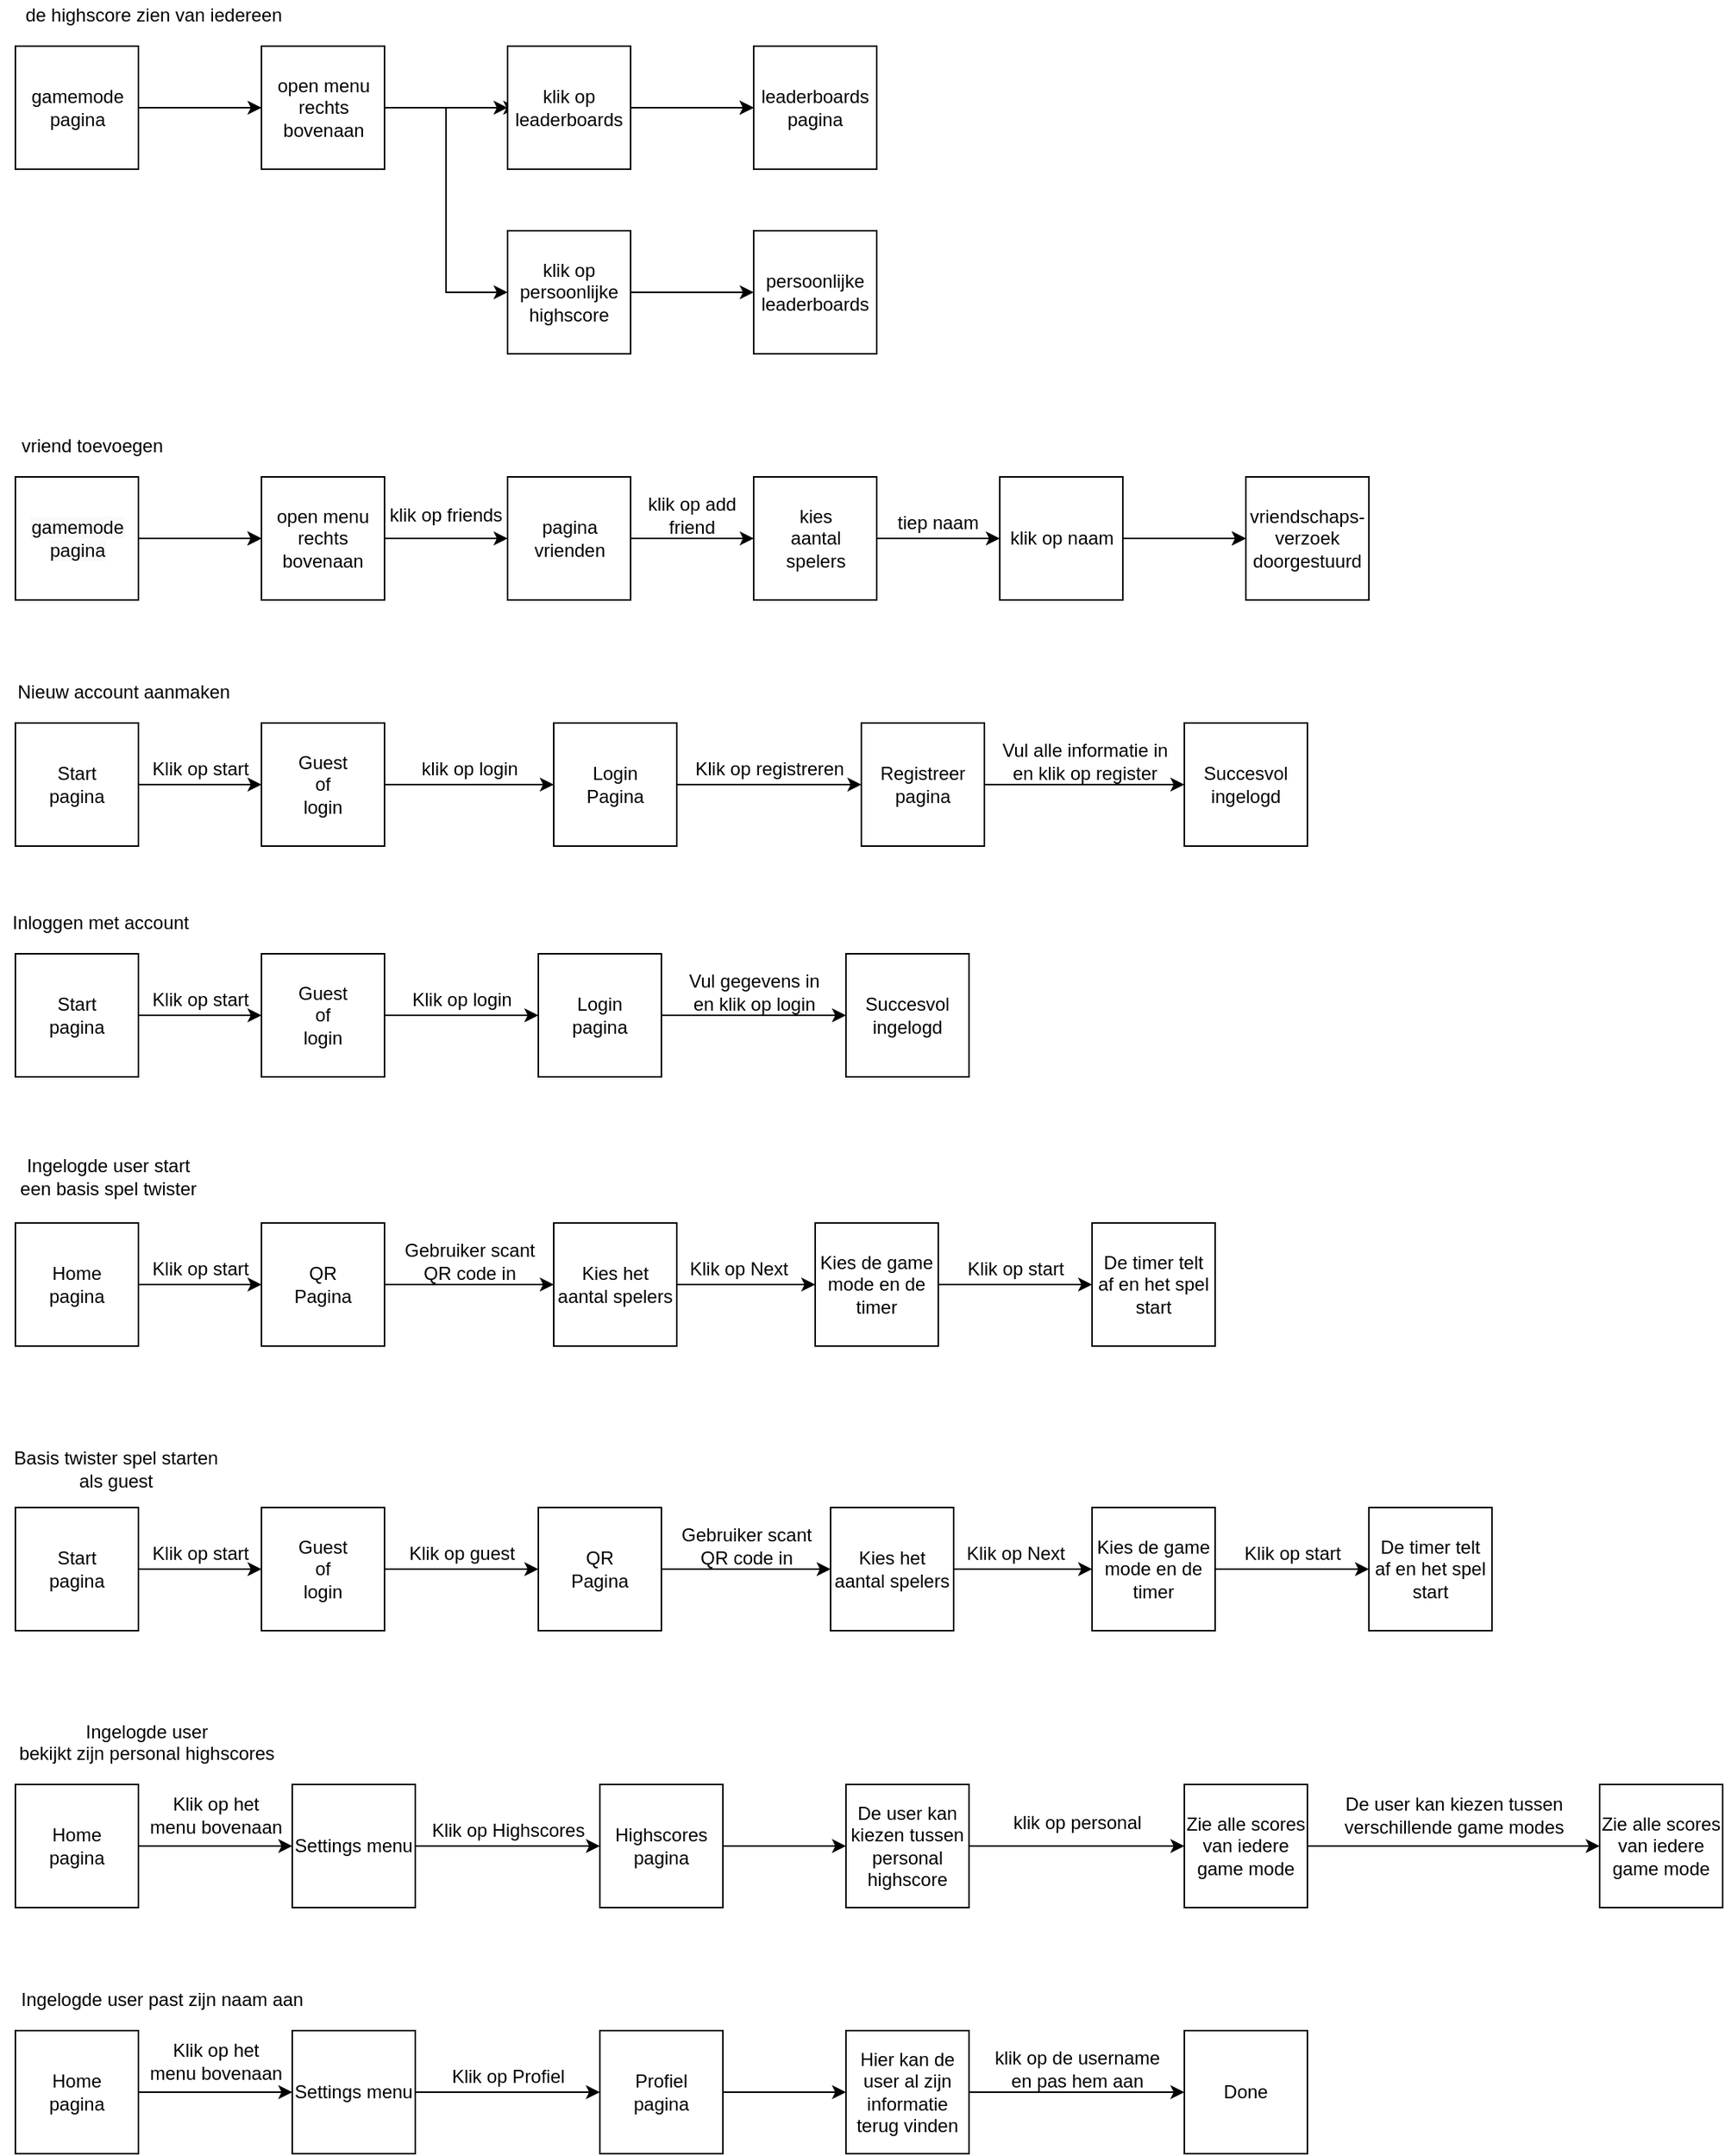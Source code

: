 <mxfile version="14.1.8" type="device"><diagram id="C5RBs43oDa-KdzZeNtuy" name="Page-1"><mxGraphModel dx="3793" dy="1494" grid="1" gridSize="10" guides="1" tooltips="1" connect="1" arrows="1" fold="1" page="1" pageScale="1" pageWidth="827" pageHeight="1169" math="0" shadow="0"><root><mxCell id="WIyWlLk6GJQsqaUBKTNV-0"/><mxCell id="WIyWlLk6GJQsqaUBKTNV-1" parent="WIyWlLk6GJQsqaUBKTNV-0"/><mxCell id="9RZFyu1y5ARqaHqwjsEK-74" value="de highscore zien van iedereen" style="text;html=1;strokeColor=none;fillColor=none;align=center;verticalAlign=middle;whiteSpace=wrap;rounded=0;" vertex="1" parent="WIyWlLk6GJQsqaUBKTNV-1"><mxGeometry x="-760" y="610" width="180" height="20" as="geometry"/></mxCell><mxCell id="9RZFyu1y5ARqaHqwjsEK-75" value="" style="edgeStyle=orthogonalEdgeStyle;rounded=0;orthogonalLoop=1;jettySize=auto;html=1;" edge="1" parent="WIyWlLk6GJQsqaUBKTNV-1" source="9RZFyu1y5ARqaHqwjsEK-76" target="9RZFyu1y5ARqaHqwjsEK-80"><mxGeometry relative="1" as="geometry"/></mxCell><mxCell id="9RZFyu1y5ARqaHqwjsEK-76" value="" style="whiteSpace=wrap;html=1;aspect=fixed;" vertex="1" parent="WIyWlLk6GJQsqaUBKTNV-1"><mxGeometry x="-760" y="640" width="80" height="80" as="geometry"/></mxCell><mxCell id="9RZFyu1y5ARqaHqwjsEK-77" value="&lt;font style=&quot;font-size: 12px&quot;&gt;gamemode&lt;br&gt;pagina&lt;br&gt;&lt;/font&gt;" style="text;html=1;strokeColor=none;fillColor=none;align=center;verticalAlign=middle;whiteSpace=wrap;rounded=0;" vertex="1" parent="WIyWlLk6GJQsqaUBKTNV-1"><mxGeometry x="-757.5" y="660" width="75" height="40" as="geometry"/></mxCell><mxCell id="9RZFyu1y5ARqaHqwjsEK-78" style="edgeStyle=orthogonalEdgeStyle;rounded=0;orthogonalLoop=1;jettySize=auto;html=1;entryX=0;entryY=0.5;entryDx=0;entryDy=0;" edge="1" parent="WIyWlLk6GJQsqaUBKTNV-1" source="9RZFyu1y5ARqaHqwjsEK-79" target="9RZFyu1y5ARqaHqwjsEK-113"><mxGeometry relative="1" as="geometry"/></mxCell><mxCell id="9RZFyu1y5ARqaHqwjsEK-79" value="" style="whiteSpace=wrap;html=1;aspect=fixed;" vertex="1" parent="WIyWlLk6GJQsqaUBKTNV-1"><mxGeometry x="-600" y="640" width="80" height="80" as="geometry"/></mxCell><mxCell id="9RZFyu1y5ARqaHqwjsEK-80" value="&lt;font style=&quot;font-size: 12px&quot;&gt;klik op leaderboards&lt;br&gt;&lt;/font&gt;" style="text;html=1;strokeColor=none;fillColor=none;align=center;verticalAlign=middle;whiteSpace=wrap;rounded=0;" vertex="1" parent="WIyWlLk6GJQsqaUBKTNV-1"><mxGeometry x="-433.75" y="650" width="67.5" height="60" as="geometry"/></mxCell><mxCell id="9RZFyu1y5ARqaHqwjsEK-81" value="" style="endArrow=classic;html=1;" edge="1" parent="WIyWlLk6GJQsqaUBKTNV-1"><mxGeometry width="50" height="50" relative="1" as="geometry"><mxPoint x="-670" y="680" as="sourcePoint"/><mxPoint x="-600" y="680" as="targetPoint"/></mxGeometry></mxCell><mxCell id="9RZFyu1y5ARqaHqwjsEK-82" value="" style="endArrow=classic;html=1;entryX=0;entryY=0.5;entryDx=0;entryDy=0;" edge="1" parent="WIyWlLk6GJQsqaUBKTNV-1" target="9RZFyu1y5ARqaHqwjsEK-84"><mxGeometry width="50" height="50" relative="1" as="geometry"><mxPoint x="-520" y="680" as="sourcePoint"/><mxPoint x="-450" y="680" as="targetPoint"/></mxGeometry></mxCell><mxCell id="9RZFyu1y5ARqaHqwjsEK-83" value="" style="edgeStyle=orthogonalEdgeStyle;rounded=0;orthogonalLoop=1;jettySize=auto;html=1;" edge="1" parent="WIyWlLk6GJQsqaUBKTNV-1" source="9RZFyu1y5ARqaHqwjsEK-84" target="9RZFyu1y5ARqaHqwjsEK-86"><mxGeometry relative="1" as="geometry"/></mxCell><mxCell id="9RZFyu1y5ARqaHqwjsEK-84" value="" style="whiteSpace=wrap;html=1;aspect=fixed;" vertex="1" parent="WIyWlLk6GJQsqaUBKTNV-1"><mxGeometry x="-440" y="640" width="80" height="80" as="geometry"/></mxCell><mxCell id="9RZFyu1y5ARqaHqwjsEK-85" value="" style="whiteSpace=wrap;html=1;aspect=fixed;" vertex="1" parent="WIyWlLk6GJQsqaUBKTNV-1"><mxGeometry x="-280" y="640" width="80" height="80" as="geometry"/></mxCell><mxCell id="9RZFyu1y5ARqaHqwjsEK-86" value="&lt;font style=&quot;font-size: 12px&quot;&gt;leaderboards&lt;br&gt;pagina&lt;br&gt;&lt;/font&gt;" style="text;html=1;strokeColor=none;fillColor=none;align=center;verticalAlign=middle;whiteSpace=wrap;rounded=0;" vertex="1" parent="WIyWlLk6GJQsqaUBKTNV-1"><mxGeometry x="-280" y="650" width="80" height="60" as="geometry"/></mxCell><mxCell id="9RZFyu1y5ARqaHqwjsEK-87" value="" style="endArrow=classic;html=1;" edge="1" parent="WIyWlLk6GJQsqaUBKTNV-1"><mxGeometry width="50" height="50" relative="1" as="geometry"><mxPoint x="-350" y="680" as="sourcePoint"/><mxPoint x="-280" y="680" as="targetPoint"/></mxGeometry></mxCell><mxCell id="9RZFyu1y5ARqaHqwjsEK-88" value="&lt;font style=&quot;font-size: 12px&quot;&gt;klik op leaderboards&lt;br&gt;&lt;/font&gt;" style="text;html=1;strokeColor=none;fillColor=none;align=center;verticalAlign=middle;whiteSpace=wrap;rounded=0;" vertex="1" parent="WIyWlLk6GJQsqaUBKTNV-1"><mxGeometry x="-433.75" y="650" width="67.5" height="60" as="geometry"/></mxCell><mxCell id="9RZFyu1y5ARqaHqwjsEK-89" value="&lt;font style=&quot;font-size: 12px&quot;&gt;open menu rechts bovenaan&lt;br&gt;&lt;/font&gt;" style="text;html=1;strokeColor=none;fillColor=none;align=center;verticalAlign=middle;whiteSpace=wrap;rounded=0;" vertex="1" parent="WIyWlLk6GJQsqaUBKTNV-1"><mxGeometry x="-597.5" y="660" width="75" height="40" as="geometry"/></mxCell><mxCell id="9RZFyu1y5ARqaHqwjsEK-90" value="vriend toevoegen" style="text;html=1;strokeColor=none;fillColor=none;align=center;verticalAlign=middle;whiteSpace=wrap;rounded=0;" vertex="1" parent="WIyWlLk6GJQsqaUBKTNV-1"><mxGeometry x="-760" y="890" width="100" height="20" as="geometry"/></mxCell><mxCell id="9RZFyu1y5ARqaHqwjsEK-91" value="" style="edgeStyle=orthogonalEdgeStyle;rounded=0;orthogonalLoop=1;jettySize=auto;html=1;" edge="1" parent="WIyWlLk6GJQsqaUBKTNV-1" source="9RZFyu1y5ARqaHqwjsEK-92" target="9RZFyu1y5ARqaHqwjsEK-95"><mxGeometry relative="1" as="geometry"/></mxCell><mxCell id="9RZFyu1y5ARqaHqwjsEK-92" value="" style="whiteSpace=wrap;html=1;aspect=fixed;" vertex="1" parent="WIyWlLk6GJQsqaUBKTNV-1"><mxGeometry x="-760" y="920" width="80" height="80" as="geometry"/></mxCell><mxCell id="9RZFyu1y5ARqaHqwjsEK-93" value="&#10;&#10;&lt;span style=&quot;color: rgb(0, 0, 0); font-family: helvetica; font-size: 12px; font-style: normal; font-weight: 400; letter-spacing: normal; text-align: center; text-indent: 0px; text-transform: none; word-spacing: 0px; background-color: rgb(248, 249, 250); display: inline; float: none;&quot;&gt;gamemode&lt;/span&gt;&lt;br style=&quot;color: rgb(0, 0, 0); font-family: helvetica; font-size: 12px; font-style: normal; font-weight: 400; letter-spacing: normal; text-align: center; text-indent: 0px; text-transform: none; word-spacing: 0px; background-color: rgb(248, 249, 250);&quot;&gt;&lt;span style=&quot;color: rgb(0, 0, 0); font-family: helvetica; font-size: 12px; font-style: normal; font-weight: 400; letter-spacing: normal; text-align: center; text-indent: 0px; text-transform: none; word-spacing: 0px; background-color: rgb(248, 249, 250); display: inline; float: none;&quot;&gt;pagina&lt;/span&gt;&#10;&#10;" style="text;html=1;strokeColor=none;fillColor=none;align=center;verticalAlign=middle;whiteSpace=wrap;rounded=0;" vertex="1" parent="WIyWlLk6GJQsqaUBKTNV-1"><mxGeometry x="-757.5" y="930" width="75" height="60" as="geometry"/></mxCell><mxCell id="9RZFyu1y5ARqaHqwjsEK-94" value="" style="whiteSpace=wrap;html=1;aspect=fixed;" vertex="1" parent="WIyWlLk6GJQsqaUBKTNV-1"><mxGeometry x="-600" y="920" width="80" height="80" as="geometry"/></mxCell><mxCell id="9RZFyu1y5ARqaHqwjsEK-95" value="&lt;font style=&quot;font-size: 12px&quot;&gt;open menu&lt;br&gt;rechts&lt;br&gt;bovenaan&lt;br&gt;&lt;/font&gt;" style="text;html=1;strokeColor=none;fillColor=none;align=center;verticalAlign=middle;whiteSpace=wrap;rounded=0;" vertex="1" parent="WIyWlLk6GJQsqaUBKTNV-1"><mxGeometry x="-600" y="930" width="80" height="60" as="geometry"/></mxCell><mxCell id="9RZFyu1y5ARqaHqwjsEK-96" value="" style="endArrow=classic;html=1;" edge="1" parent="WIyWlLk6GJQsqaUBKTNV-1"><mxGeometry width="50" height="50" relative="1" as="geometry"><mxPoint x="-670.0" y="960" as="sourcePoint"/><mxPoint x="-600.0" y="960" as="targetPoint"/></mxGeometry></mxCell><mxCell id="9RZFyu1y5ARqaHqwjsEK-97" value="" style="edgeStyle=orthogonalEdgeStyle;rounded=0;orthogonalLoop=1;jettySize=auto;html=1;" edge="1" parent="WIyWlLk6GJQsqaUBKTNV-1" source="9RZFyu1y5ARqaHqwjsEK-98" target="9RZFyu1y5ARqaHqwjsEK-101"><mxGeometry relative="1" as="geometry"/></mxCell><mxCell id="9RZFyu1y5ARqaHqwjsEK-98" value="" style="whiteSpace=wrap;html=1;aspect=fixed;" vertex="1" parent="WIyWlLk6GJQsqaUBKTNV-1"><mxGeometry x="-440" y="920" width="80" height="80" as="geometry"/></mxCell><mxCell id="9RZFyu1y5ARqaHqwjsEK-99" value="pagina vrienden" style="text;html=1;strokeColor=none;fillColor=none;align=center;verticalAlign=middle;whiteSpace=wrap;rounded=0;" vertex="1" parent="WIyWlLk6GJQsqaUBKTNV-1"><mxGeometry x="-437.5" y="930" width="75" height="60" as="geometry"/></mxCell><mxCell id="9RZFyu1y5ARqaHqwjsEK-100" value="" style="whiteSpace=wrap;html=1;aspect=fixed;" vertex="1" parent="WIyWlLk6GJQsqaUBKTNV-1"><mxGeometry x="-280" y="920" width="80" height="80" as="geometry"/></mxCell><mxCell id="9RZFyu1y5ARqaHqwjsEK-101" value="&lt;font style=&quot;font-size: 12px&quot;&gt;kies aantal spelers&lt;br&gt;&lt;/font&gt;" style="text;html=1;strokeColor=none;fillColor=none;align=center;verticalAlign=middle;whiteSpace=wrap;rounded=0;" vertex="1" parent="WIyWlLk6GJQsqaUBKTNV-1"><mxGeometry x="-267.5" y="930" width="55" height="60" as="geometry"/></mxCell><mxCell id="9RZFyu1y5ARqaHqwjsEK-102" value="" style="endArrow=classic;html=1;" edge="1" parent="WIyWlLk6GJQsqaUBKTNV-1"><mxGeometry width="50" height="50" relative="1" as="geometry"><mxPoint x="-350" y="960" as="sourcePoint"/><mxPoint x="-280" y="960" as="targetPoint"/></mxGeometry></mxCell><mxCell id="9RZFyu1y5ARqaHqwjsEK-103" value="klik op add friend" style="text;html=1;strokeColor=none;fillColor=none;align=center;verticalAlign=middle;whiteSpace=wrap;rounded=0;" vertex="1" parent="WIyWlLk6GJQsqaUBKTNV-1"><mxGeometry x="-360" y="925" width="80" height="40" as="geometry"/></mxCell><mxCell id="9RZFyu1y5ARqaHqwjsEK-104" value="" style="endArrow=classic;html=1;" edge="1" parent="WIyWlLk6GJQsqaUBKTNV-1"><mxGeometry width="50" height="50" relative="1" as="geometry"><mxPoint x="-200" y="960" as="sourcePoint"/><mxPoint x="-120" y="960" as="targetPoint"/></mxGeometry></mxCell><mxCell id="9RZFyu1y5ARqaHqwjsEK-105" value="tiep naam" style="text;html=1;strokeColor=none;fillColor=none;align=center;verticalAlign=middle;whiteSpace=wrap;rounded=0;" vertex="1" parent="WIyWlLk6GJQsqaUBKTNV-1"><mxGeometry x="-200" y="930" width="80" height="40" as="geometry"/></mxCell><mxCell id="9RZFyu1y5ARqaHqwjsEK-106" value="" style="edgeStyle=orthogonalEdgeStyle;rounded=0;orthogonalLoop=1;jettySize=auto;html=1;" edge="1" parent="WIyWlLk6GJQsqaUBKTNV-1" source="9RZFyu1y5ARqaHqwjsEK-107" target="9RZFyu1y5ARqaHqwjsEK-110"><mxGeometry relative="1" as="geometry"/></mxCell><mxCell id="9RZFyu1y5ARqaHqwjsEK-107" value="" style="whiteSpace=wrap;html=1;aspect=fixed;" vertex="1" parent="WIyWlLk6GJQsqaUBKTNV-1"><mxGeometry x="-120" y="920" width="80" height="80" as="geometry"/></mxCell><mxCell id="9RZFyu1y5ARqaHqwjsEK-108" value="klik op naam" style="text;html=1;strokeColor=none;fillColor=none;align=center;verticalAlign=middle;whiteSpace=wrap;rounded=0;" vertex="1" parent="WIyWlLk6GJQsqaUBKTNV-1"><mxGeometry x="-117.5" y="930" width="75" height="60" as="geometry"/></mxCell><mxCell id="9RZFyu1y5ARqaHqwjsEK-109" value="" style="whiteSpace=wrap;html=1;aspect=fixed;" vertex="1" parent="WIyWlLk6GJQsqaUBKTNV-1"><mxGeometry x="40" y="920" width="80" height="80" as="geometry"/></mxCell><mxCell id="9RZFyu1y5ARqaHqwjsEK-110" value="&lt;font style=&quot;font-size: 12px&quot;&gt;vriendschaps-&lt;br&gt;verzoek doorgestuurd&lt;br&gt;&lt;/font&gt;" style="text;html=1;strokeColor=none;fillColor=none;align=center;verticalAlign=middle;whiteSpace=wrap;rounded=0;" vertex="1" parent="WIyWlLk6GJQsqaUBKTNV-1"><mxGeometry x="40" y="930" width="80" height="60" as="geometry"/></mxCell><mxCell id="9RZFyu1y5ARqaHqwjsEK-111" value="" style="endArrow=classic;html=1;" edge="1" parent="WIyWlLk6GJQsqaUBKTNV-1"><mxGeometry width="50" height="50" relative="1" as="geometry"><mxPoint x="-30" y="960" as="sourcePoint"/><mxPoint x="40" y="960" as="targetPoint"/></mxGeometry></mxCell><mxCell id="9RZFyu1y5ARqaHqwjsEK-112" style="edgeStyle=orthogonalEdgeStyle;rounded=0;orthogonalLoop=1;jettySize=auto;html=1;" edge="1" parent="WIyWlLk6GJQsqaUBKTNV-1" source="9RZFyu1y5ARqaHqwjsEK-113" target="9RZFyu1y5ARqaHqwjsEK-115"><mxGeometry relative="1" as="geometry"/></mxCell><mxCell id="9RZFyu1y5ARqaHqwjsEK-113" value="" style="whiteSpace=wrap;html=1;aspect=fixed;" vertex="1" parent="WIyWlLk6GJQsqaUBKTNV-1"><mxGeometry x="-440" y="760" width="80" height="80" as="geometry"/></mxCell><mxCell id="9RZFyu1y5ARqaHqwjsEK-114" value="&lt;font style=&quot;font-size: 12px&quot;&gt;klik op persoonlijke&lt;br&gt;highscore&lt;br&gt;&lt;/font&gt;" style="text;html=1;strokeColor=none;fillColor=none;align=center;verticalAlign=middle;whiteSpace=wrap;rounded=0;" vertex="1" parent="WIyWlLk6GJQsqaUBKTNV-1"><mxGeometry x="-433.75" y="770" width="67.5" height="60" as="geometry"/></mxCell><mxCell id="9RZFyu1y5ARqaHqwjsEK-115" value="" style="whiteSpace=wrap;html=1;aspect=fixed;" vertex="1" parent="WIyWlLk6GJQsqaUBKTNV-1"><mxGeometry x="-280" y="760" width="80" height="80" as="geometry"/></mxCell><mxCell id="9RZFyu1y5ARqaHqwjsEK-116" value="&lt;font style=&quot;font-size: 12px&quot;&gt;persoonlijke&lt;br&gt;leaderboards&lt;br&gt;&lt;/font&gt;" style="text;html=1;strokeColor=none;fillColor=none;align=center;verticalAlign=middle;whiteSpace=wrap;rounded=0;" vertex="1" parent="WIyWlLk6GJQsqaUBKTNV-1"><mxGeometry x="-280" y="770" width="80" height="60" as="geometry"/></mxCell><mxCell id="9RZFyu1y5ARqaHqwjsEK-117" value="" style="endArrow=classic;html=1;entryX=0;entryY=0.5;entryDx=0;entryDy=0;" edge="1" parent="WIyWlLk6GJQsqaUBKTNV-1" target="9RZFyu1y5ARqaHqwjsEK-98"><mxGeometry width="50" height="50" relative="1" as="geometry"><mxPoint x="-520.0" y="960" as="sourcePoint"/><mxPoint x="-456.45" y="899.08" as="targetPoint"/></mxGeometry></mxCell><mxCell id="9RZFyu1y5ARqaHqwjsEK-118" value="klik op friends" style="text;html=1;strokeColor=none;fillColor=none;align=center;verticalAlign=middle;whiteSpace=wrap;rounded=0;" vertex="1" parent="WIyWlLk6GJQsqaUBKTNV-1"><mxGeometry x="-520" y="925" width="80" height="40" as="geometry"/></mxCell><mxCell id="9RZFyu1y5ARqaHqwjsEK-119" value="" style="edgeStyle=orthogonalEdgeStyle;rounded=0;orthogonalLoop=1;jettySize=auto;html=1;" edge="1" parent="WIyWlLk6GJQsqaUBKTNV-1" source="9RZFyu1y5ARqaHqwjsEK-120" target="9RZFyu1y5ARqaHqwjsEK-123"><mxGeometry relative="1" as="geometry"/></mxCell><mxCell id="9RZFyu1y5ARqaHqwjsEK-120" value="&lt;div&gt;Home&lt;/div&gt;&lt;div&gt;Pagina&lt;/div&gt;" style="whiteSpace=wrap;html=1;aspect=fixed;" vertex="1" parent="WIyWlLk6GJQsqaUBKTNV-1"><mxGeometry x="-760" y="1080" width="80" height="80" as="geometry"/></mxCell><mxCell id="9RZFyu1y5ARqaHqwjsEK-121" value="&lt;div&gt;Nieuw account aanmaken&lt;/div&gt;" style="text;html=1;align=center;verticalAlign=middle;resizable=0;points=[];autosize=1;" vertex="1" parent="WIyWlLk6GJQsqaUBKTNV-1"><mxGeometry x="-770" y="1050" width="160" height="20" as="geometry"/></mxCell><mxCell id="9RZFyu1y5ARqaHqwjsEK-122" value="" style="edgeStyle=orthogonalEdgeStyle;rounded=0;orthogonalLoop=1;jettySize=auto;html=1;entryX=0;entryY=0.5;entryDx=0;entryDy=0;" edge="1" parent="WIyWlLk6GJQsqaUBKTNV-1" source="9RZFyu1y5ARqaHqwjsEK-123" target="9RZFyu1y5ARqaHqwjsEK-126"><mxGeometry relative="1" as="geometry"/></mxCell><mxCell id="9RZFyu1y5ARqaHqwjsEK-123" value="&lt;div&gt;Guest&lt;/div&gt;&lt;div&gt;of &lt;br&gt;&lt;/div&gt;&lt;div&gt;login&lt;br&gt;&lt;/div&gt;" style="whiteSpace=wrap;html=1;aspect=fixed;" vertex="1" parent="WIyWlLk6GJQsqaUBKTNV-1"><mxGeometry x="-600" y="1080" width="80" height="80" as="geometry"/></mxCell><mxCell id="9RZFyu1y5ARqaHqwjsEK-124" value="Klik op start" style="text;html=1;align=center;verticalAlign=middle;resizable=0;points=[];autosize=1;" vertex="1" parent="WIyWlLk6GJQsqaUBKTNV-1"><mxGeometry x="-680" y="1100" width="80" height="20" as="geometry"/></mxCell><mxCell id="9RZFyu1y5ARqaHqwjsEK-125" value="" style="edgeStyle=orthogonalEdgeStyle;rounded=0;orthogonalLoop=1;jettySize=auto;html=1;" edge="1" parent="WIyWlLk6GJQsqaUBKTNV-1" source="9RZFyu1y5ARqaHqwjsEK-126" target="9RZFyu1y5ARqaHqwjsEK-129"><mxGeometry relative="1" as="geometry"/></mxCell><mxCell id="9RZFyu1y5ARqaHqwjsEK-126" value="&lt;div&gt;Login&lt;/div&gt;&lt;div&gt;Pagina&lt;br&gt;&lt;/div&gt;" style="whiteSpace=wrap;html=1;aspect=fixed;" vertex="1" parent="WIyWlLk6GJQsqaUBKTNV-1"><mxGeometry x="-410" y="1080" width="80" height="80" as="geometry"/></mxCell><mxCell id="9RZFyu1y5ARqaHqwjsEK-127" value="klik op login" style="text;html=1;align=center;verticalAlign=middle;resizable=0;points=[];autosize=1;" vertex="1" parent="WIyWlLk6GJQsqaUBKTNV-1"><mxGeometry x="-505" y="1100" width="80" height="20" as="geometry"/></mxCell><mxCell id="9RZFyu1y5ARqaHqwjsEK-128" value="" style="edgeStyle=orthogonalEdgeStyle;rounded=0;orthogonalLoop=1;jettySize=auto;html=1;" edge="1" parent="WIyWlLk6GJQsqaUBKTNV-1" source="9RZFyu1y5ARqaHqwjsEK-129" target="9RZFyu1y5ARqaHqwjsEK-149"><mxGeometry relative="1" as="geometry"/></mxCell><mxCell id="9RZFyu1y5ARqaHqwjsEK-129" value="&lt;div&gt;Registreer&lt;/div&gt;&lt;div&gt;pagina&lt;br&gt;&lt;/div&gt;" style="whiteSpace=wrap;html=1;aspect=fixed;" vertex="1" parent="WIyWlLk6GJQsqaUBKTNV-1"><mxGeometry x="-210" y="1080" width="80" height="80" as="geometry"/></mxCell><mxCell id="9RZFyu1y5ARqaHqwjsEK-130" value="Klik op registreren" style="text;html=1;align=center;verticalAlign=middle;resizable=0;points=[];autosize=1;" vertex="1" parent="WIyWlLk6GJQsqaUBKTNV-1"><mxGeometry x="-330" y="1100" width="120" height="20" as="geometry"/></mxCell><mxCell id="9RZFyu1y5ARqaHqwjsEK-131" value="&lt;div&gt;Inloggen met account&lt;/div&gt;" style="text;html=1;align=center;verticalAlign=middle;resizable=0;points=[];autosize=1;" vertex="1" parent="WIyWlLk6GJQsqaUBKTNV-1"><mxGeometry x="-770" y="1200" width="130" height="20" as="geometry"/></mxCell><mxCell id="9RZFyu1y5ARqaHqwjsEK-132" value="&lt;div&gt;Start&lt;/div&gt;&lt;div&gt;pagina&lt;/div&gt;" style="whiteSpace=wrap;html=1;aspect=fixed;" vertex="1" parent="WIyWlLk6GJQsqaUBKTNV-1"><mxGeometry x="-760" y="1080" width="80" height="80" as="geometry"/></mxCell><mxCell id="9RZFyu1y5ARqaHqwjsEK-133" value="" style="edgeStyle=orthogonalEdgeStyle;rounded=0;orthogonalLoop=1;jettySize=auto;html=1;" edge="1" parent="WIyWlLk6GJQsqaUBKTNV-1" source="9RZFyu1y5ARqaHqwjsEK-134" target="9RZFyu1y5ARqaHqwjsEK-137"><mxGeometry relative="1" as="geometry"/></mxCell><mxCell id="9RZFyu1y5ARqaHqwjsEK-134" value="&lt;div&gt;Start&lt;/div&gt;&lt;div&gt;pagina&lt;br&gt;&lt;/div&gt;" style="whiteSpace=wrap;html=1;aspect=fixed;" vertex="1" parent="WIyWlLk6GJQsqaUBKTNV-1"><mxGeometry x="-760" y="1230" width="80" height="80" as="geometry"/></mxCell><mxCell id="9RZFyu1y5ARqaHqwjsEK-135" value="Klik op start" style="text;html=1;align=center;verticalAlign=middle;resizable=0;points=[];autosize=1;" vertex="1" parent="WIyWlLk6GJQsqaUBKTNV-1"><mxGeometry x="-680" y="1250" width="80" height="20" as="geometry"/></mxCell><mxCell id="9RZFyu1y5ARqaHqwjsEK-136" value="" style="edgeStyle=orthogonalEdgeStyle;rounded=0;orthogonalLoop=1;jettySize=auto;html=1;" edge="1" parent="WIyWlLk6GJQsqaUBKTNV-1" source="9RZFyu1y5ARqaHqwjsEK-137" target="9RZFyu1y5ARqaHqwjsEK-139"><mxGeometry relative="1" as="geometry"/></mxCell><mxCell id="9RZFyu1y5ARqaHqwjsEK-137" value="&lt;div&gt;Guest&lt;/div&gt;&lt;div&gt;of &lt;br&gt;&lt;/div&gt;&lt;div&gt;login&lt;br&gt;&lt;/div&gt;" style="whiteSpace=wrap;html=1;aspect=fixed;" vertex="1" parent="WIyWlLk6GJQsqaUBKTNV-1"><mxGeometry x="-600" y="1230" width="80" height="80" as="geometry"/></mxCell><mxCell id="9RZFyu1y5ARqaHqwjsEK-138" value="" style="edgeStyle=orthogonalEdgeStyle;rounded=0;orthogonalLoop=1;jettySize=auto;html=1;" edge="1" parent="WIyWlLk6GJQsqaUBKTNV-1" source="9RZFyu1y5ARqaHqwjsEK-139" target="9RZFyu1y5ARqaHqwjsEK-141"><mxGeometry relative="1" as="geometry"/></mxCell><mxCell id="9RZFyu1y5ARqaHqwjsEK-139" value="&lt;div&gt;Login&lt;/div&gt;&lt;div&gt;pagina&lt;br&gt;&lt;/div&gt;" style="whiteSpace=wrap;html=1;aspect=fixed;" vertex="1" parent="WIyWlLk6GJQsqaUBKTNV-1"><mxGeometry x="-420" y="1230" width="80" height="80" as="geometry"/></mxCell><mxCell id="9RZFyu1y5ARqaHqwjsEK-140" value="Klik op login" style="text;html=1;align=center;verticalAlign=middle;resizable=0;points=[];autosize=1;" vertex="1" parent="WIyWlLk6GJQsqaUBKTNV-1"><mxGeometry x="-510" y="1250" width="80" height="20" as="geometry"/></mxCell><mxCell id="9RZFyu1y5ARqaHqwjsEK-141" value="Succesvol ingelogd" style="whiteSpace=wrap;html=1;aspect=fixed;" vertex="1" parent="WIyWlLk6GJQsqaUBKTNV-1"><mxGeometry x="-220" y="1230" width="80" height="80" as="geometry"/></mxCell><mxCell id="9RZFyu1y5ARqaHqwjsEK-142" value="&lt;div&gt;Vul gegevens in&lt;/div&gt;&lt;div&gt;en klik op login&lt;br&gt;&lt;/div&gt;" style="text;html=1;align=center;verticalAlign=middle;resizable=0;points=[];autosize=1;" vertex="1" parent="WIyWlLk6GJQsqaUBKTNV-1"><mxGeometry x="-330" y="1240" width="100" height="30" as="geometry"/></mxCell><mxCell id="9RZFyu1y5ARqaHqwjsEK-143" value="&lt;div&gt;Ingelogde user start&lt;/div&gt;&lt;div&gt;een basis spel twister&lt;/div&gt;" style="text;html=1;align=center;verticalAlign=middle;resizable=0;points=[];autosize=1;" vertex="1" parent="WIyWlLk6GJQsqaUBKTNV-1"><mxGeometry x="-770" y="1360" width="140" height="30" as="geometry"/></mxCell><mxCell id="9RZFyu1y5ARqaHqwjsEK-144" value="" style="edgeStyle=orthogonalEdgeStyle;rounded=0;orthogonalLoop=1;jettySize=auto;html=1;" edge="1" parent="WIyWlLk6GJQsqaUBKTNV-1" source="9RZFyu1y5ARqaHqwjsEK-145" target="9RZFyu1y5ARqaHqwjsEK-147"><mxGeometry relative="1" as="geometry"/></mxCell><mxCell id="9RZFyu1y5ARqaHqwjsEK-145" value="&lt;div&gt;QR&lt;/div&gt;&lt;div&gt;Pagina&lt;br&gt;&lt;/div&gt;" style="whiteSpace=wrap;html=1;aspect=fixed;" vertex="1" parent="WIyWlLk6GJQsqaUBKTNV-1"><mxGeometry x="-600" y="1405" width="80" height="80" as="geometry"/></mxCell><mxCell id="9RZFyu1y5ARqaHqwjsEK-146" value="" style="edgeStyle=orthogonalEdgeStyle;rounded=0;orthogonalLoop=1;jettySize=auto;html=1;" edge="1" parent="WIyWlLk6GJQsqaUBKTNV-1" source="9RZFyu1y5ARqaHqwjsEK-147" target="9RZFyu1y5ARqaHqwjsEK-152"><mxGeometry relative="1" as="geometry"/></mxCell><mxCell id="9RZFyu1y5ARqaHqwjsEK-147" value="Kies het aantal spelers" style="whiteSpace=wrap;html=1;aspect=fixed;" vertex="1" parent="WIyWlLk6GJQsqaUBKTNV-1"><mxGeometry x="-410" y="1405" width="80" height="80" as="geometry"/></mxCell><mxCell id="9RZFyu1y5ARqaHqwjsEK-148" value="&lt;div&gt;Gebruiker scant&lt;/div&gt;&lt;div&gt; QR code in&lt;/div&gt;" style="text;html=1;align=center;verticalAlign=middle;resizable=0;points=[];autosize=1;" vertex="1" parent="WIyWlLk6GJQsqaUBKTNV-1"><mxGeometry x="-515" y="1415" width="100" height="30" as="geometry"/></mxCell><mxCell id="9RZFyu1y5ARqaHqwjsEK-149" value="Succesvol ingelogd" style="whiteSpace=wrap;html=1;aspect=fixed;" vertex="1" parent="WIyWlLk6GJQsqaUBKTNV-1"><mxGeometry y="1080" width="80" height="80" as="geometry"/></mxCell><mxCell id="9RZFyu1y5ARqaHqwjsEK-150" value="&lt;div&gt;Vul alle informatie in&lt;/div&gt;&lt;div&gt;en klik op register&lt;br&gt;&lt;/div&gt;" style="text;html=1;align=center;verticalAlign=middle;resizable=0;points=[];autosize=1;" vertex="1" parent="WIyWlLk6GJQsqaUBKTNV-1"><mxGeometry x="-130" y="1090" width="130" height="30" as="geometry"/></mxCell><mxCell id="9RZFyu1y5ARqaHqwjsEK-151" value="" style="edgeStyle=orthogonalEdgeStyle;rounded=0;orthogonalLoop=1;jettySize=auto;html=1;" edge="1" parent="WIyWlLk6GJQsqaUBKTNV-1" source="9RZFyu1y5ARqaHqwjsEK-152" target="9RZFyu1y5ARqaHqwjsEK-154"><mxGeometry relative="1" as="geometry"/></mxCell><mxCell id="9RZFyu1y5ARqaHqwjsEK-152" value="Kies de game mode en de timer" style="whiteSpace=wrap;html=1;aspect=fixed;" vertex="1" parent="WIyWlLk6GJQsqaUBKTNV-1"><mxGeometry x="-240" y="1405" width="80" height="80" as="geometry"/></mxCell><mxCell id="9RZFyu1y5ARqaHqwjsEK-153" value="Klik op Next" style="text;html=1;align=center;verticalAlign=middle;resizable=0;points=[];autosize=1;" vertex="1" parent="WIyWlLk6GJQsqaUBKTNV-1"><mxGeometry x="-330" y="1425" width="80" height="20" as="geometry"/></mxCell><mxCell id="9RZFyu1y5ARqaHqwjsEK-154" value="De timer telt af en het spel start" style="whiteSpace=wrap;html=1;aspect=fixed;" vertex="1" parent="WIyWlLk6GJQsqaUBKTNV-1"><mxGeometry x="-60" y="1405" width="80" height="80" as="geometry"/></mxCell><mxCell id="9RZFyu1y5ARqaHqwjsEK-155" value="Klik op start" style="text;html=1;align=center;verticalAlign=middle;resizable=0;points=[];autosize=1;" vertex="1" parent="WIyWlLk6GJQsqaUBKTNV-1"><mxGeometry x="-150" y="1425" width="80" height="20" as="geometry"/></mxCell><mxCell id="9RZFyu1y5ARqaHqwjsEK-156" value="&lt;div&gt;Basis twister spel starten&lt;/div&gt;&lt;div&gt;als guest&lt;br&gt;&lt;/div&gt;" style="text;html=1;align=center;verticalAlign=middle;resizable=0;points=[];autosize=1;" vertex="1" parent="WIyWlLk6GJQsqaUBKTNV-1"><mxGeometry x="-770" y="1550" width="150" height="30" as="geometry"/></mxCell><mxCell id="9RZFyu1y5ARqaHqwjsEK-157" value="" style="edgeStyle=orthogonalEdgeStyle;rounded=0;orthogonalLoop=1;jettySize=auto;html=1;" edge="1" parent="WIyWlLk6GJQsqaUBKTNV-1" source="9RZFyu1y5ARqaHqwjsEK-158" target="9RZFyu1y5ARqaHqwjsEK-161"><mxGeometry relative="1" as="geometry"/></mxCell><mxCell id="9RZFyu1y5ARqaHqwjsEK-158" value="&lt;div&gt;Start&lt;/div&gt;&lt;div&gt;pagina&lt;br&gt;&lt;/div&gt;" style="whiteSpace=wrap;html=1;aspect=fixed;" vertex="1" parent="WIyWlLk6GJQsqaUBKTNV-1"><mxGeometry x="-760" y="1590" width="80" height="80" as="geometry"/></mxCell><mxCell id="9RZFyu1y5ARqaHqwjsEK-159" value="Klik op start" style="text;html=1;align=center;verticalAlign=middle;resizable=0;points=[];autosize=1;" vertex="1" parent="WIyWlLk6GJQsqaUBKTNV-1"><mxGeometry x="-680" y="1610" width="80" height="20" as="geometry"/></mxCell><mxCell id="9RZFyu1y5ARqaHqwjsEK-160" value="" style="edgeStyle=orthogonalEdgeStyle;rounded=0;orthogonalLoop=1;jettySize=auto;html=1;" edge="1" parent="WIyWlLk6GJQsqaUBKTNV-1" source="9RZFyu1y5ARqaHqwjsEK-161"><mxGeometry relative="1" as="geometry"><mxPoint x="-420" y="1630" as="targetPoint"/></mxGeometry></mxCell><mxCell id="9RZFyu1y5ARqaHqwjsEK-161" value="&lt;div&gt;Guest&lt;/div&gt;&lt;div&gt;of &lt;br&gt;&lt;/div&gt;&lt;div&gt;login&lt;br&gt;&lt;/div&gt;" style="whiteSpace=wrap;html=1;aspect=fixed;" vertex="1" parent="WIyWlLk6GJQsqaUBKTNV-1"><mxGeometry x="-600" y="1590" width="80" height="80" as="geometry"/></mxCell><mxCell id="9RZFyu1y5ARqaHqwjsEK-162" value="Klik op guest" style="text;html=1;align=center;verticalAlign=middle;resizable=0;points=[];autosize=1;" vertex="1" parent="WIyWlLk6GJQsqaUBKTNV-1"><mxGeometry x="-515" y="1610" width="90" height="20" as="geometry"/></mxCell><mxCell id="9RZFyu1y5ARqaHqwjsEK-163" value="" style="edgeStyle=orthogonalEdgeStyle;rounded=0;orthogonalLoop=1;jettySize=auto;html=1;" edge="1" parent="WIyWlLk6GJQsqaUBKTNV-1" source="9RZFyu1y5ARqaHqwjsEK-164" target="9RZFyu1y5ARqaHqwjsEK-166"><mxGeometry relative="1" as="geometry"/></mxCell><mxCell id="9RZFyu1y5ARqaHqwjsEK-164" value="&lt;div&gt;QR&lt;/div&gt;&lt;div&gt;Pagina&lt;br&gt;&lt;/div&gt;" style="whiteSpace=wrap;html=1;aspect=fixed;" vertex="1" parent="WIyWlLk6GJQsqaUBKTNV-1"><mxGeometry x="-420" y="1590" width="80" height="80" as="geometry"/></mxCell><mxCell id="9RZFyu1y5ARqaHqwjsEK-165" value="" style="edgeStyle=orthogonalEdgeStyle;rounded=0;orthogonalLoop=1;jettySize=auto;html=1;" edge="1" parent="WIyWlLk6GJQsqaUBKTNV-1" source="9RZFyu1y5ARqaHqwjsEK-166" target="9RZFyu1y5ARqaHqwjsEK-169"><mxGeometry relative="1" as="geometry"/></mxCell><mxCell id="9RZFyu1y5ARqaHqwjsEK-166" value="Kies het aantal spelers" style="whiteSpace=wrap;html=1;aspect=fixed;" vertex="1" parent="WIyWlLk6GJQsqaUBKTNV-1"><mxGeometry x="-230" y="1590" width="80" height="80" as="geometry"/></mxCell><mxCell id="9RZFyu1y5ARqaHqwjsEK-167" value="&lt;div&gt;Gebruiker scant&lt;/div&gt;&lt;div&gt; QR code in&lt;/div&gt;" style="text;html=1;align=center;verticalAlign=middle;resizable=0;points=[];autosize=1;" vertex="1" parent="WIyWlLk6GJQsqaUBKTNV-1"><mxGeometry x="-335" y="1600" width="100" height="30" as="geometry"/></mxCell><mxCell id="9RZFyu1y5ARqaHqwjsEK-168" value="" style="edgeStyle=orthogonalEdgeStyle;rounded=0;orthogonalLoop=1;jettySize=auto;html=1;" edge="1" parent="WIyWlLk6GJQsqaUBKTNV-1" source="9RZFyu1y5ARqaHqwjsEK-169" target="9RZFyu1y5ARqaHqwjsEK-171"><mxGeometry relative="1" as="geometry"/></mxCell><mxCell id="9RZFyu1y5ARqaHqwjsEK-169" value="Kies de game mode en de timer" style="whiteSpace=wrap;html=1;aspect=fixed;" vertex="1" parent="WIyWlLk6GJQsqaUBKTNV-1"><mxGeometry x="-60" y="1590" width="80" height="80" as="geometry"/></mxCell><mxCell id="9RZFyu1y5ARqaHqwjsEK-170" value="Klik op Next" style="text;html=1;align=center;verticalAlign=middle;resizable=0;points=[];autosize=1;" vertex="1" parent="WIyWlLk6GJQsqaUBKTNV-1"><mxGeometry x="-150" y="1610" width="80" height="20" as="geometry"/></mxCell><mxCell id="9RZFyu1y5ARqaHqwjsEK-171" value="De timer telt af en het spel start" style="whiteSpace=wrap;html=1;aspect=fixed;" vertex="1" parent="WIyWlLk6GJQsqaUBKTNV-1"><mxGeometry x="120" y="1590" width="80" height="80" as="geometry"/></mxCell><mxCell id="9RZFyu1y5ARqaHqwjsEK-172" value="Klik op start" style="text;html=1;align=center;verticalAlign=middle;resizable=0;points=[];autosize=1;" vertex="1" parent="WIyWlLk6GJQsqaUBKTNV-1"><mxGeometry x="30" y="1610" width="80" height="20" as="geometry"/></mxCell><mxCell id="9RZFyu1y5ARqaHqwjsEK-173" value="&lt;div&gt;Ingelogde user &lt;br&gt;&lt;/div&gt;&lt;div&gt;bekijkt zijn personal highscores&lt;/div&gt;&lt;div&gt;&lt;br&gt;&lt;/div&gt;" style="text;html=1;align=center;verticalAlign=middle;resizable=0;points=[];autosize=1;" vertex="1" parent="WIyWlLk6GJQsqaUBKTNV-1"><mxGeometry x="-770" y="1725" width="190" height="50" as="geometry"/></mxCell><mxCell id="9RZFyu1y5ARqaHqwjsEK-174" style="edgeStyle=orthogonalEdgeStyle;rounded=0;orthogonalLoop=1;jettySize=auto;html=1;exitX=1;exitY=0.5;exitDx=0;exitDy=0;entryX=0;entryY=0.5;entryDx=0;entryDy=0;" edge="1" parent="WIyWlLk6GJQsqaUBKTNV-1" source="9RZFyu1y5ARqaHqwjsEK-175" target="9RZFyu1y5ARqaHqwjsEK-145"><mxGeometry relative="1" as="geometry"/></mxCell><mxCell id="9RZFyu1y5ARqaHqwjsEK-175" value="&lt;div&gt;Home&lt;/div&gt;&lt;div&gt;pagina&lt;br&gt;&lt;/div&gt;" style="whiteSpace=wrap;html=1;aspect=fixed;" vertex="1" parent="WIyWlLk6GJQsqaUBKTNV-1"><mxGeometry x="-760" y="1405" width="80" height="80" as="geometry"/></mxCell><mxCell id="9RZFyu1y5ARqaHqwjsEK-176" value="Klik op start" style="text;html=1;align=center;verticalAlign=middle;resizable=0;points=[];autosize=1;" vertex="1" parent="WIyWlLk6GJQsqaUBKTNV-1"><mxGeometry x="-680" y="1425" width="80" height="20" as="geometry"/></mxCell><mxCell id="9RZFyu1y5ARqaHqwjsEK-177" value="" style="edgeStyle=orthogonalEdgeStyle;rounded=0;orthogonalLoop=1;jettySize=auto;html=1;" edge="1" parent="WIyWlLk6GJQsqaUBKTNV-1" source="9RZFyu1y5ARqaHqwjsEK-178" target="9RZFyu1y5ARqaHqwjsEK-180"><mxGeometry relative="1" as="geometry"/></mxCell><mxCell id="9RZFyu1y5ARqaHqwjsEK-178" value="&lt;div&gt;Home&lt;/div&gt;&lt;div&gt;pagina&lt;br&gt;&lt;/div&gt;" style="whiteSpace=wrap;html=1;aspect=fixed;" vertex="1" parent="WIyWlLk6GJQsqaUBKTNV-1"><mxGeometry x="-760" y="1770" width="80" height="80" as="geometry"/></mxCell><mxCell id="9RZFyu1y5ARqaHqwjsEK-179" value="" style="edgeStyle=orthogonalEdgeStyle;rounded=0;orthogonalLoop=1;jettySize=auto;html=1;" edge="1" parent="WIyWlLk6GJQsqaUBKTNV-1" source="9RZFyu1y5ARqaHqwjsEK-180" target="9RZFyu1y5ARqaHqwjsEK-183"><mxGeometry relative="1" as="geometry"/></mxCell><mxCell id="9RZFyu1y5ARqaHqwjsEK-180" value="Settings menu" style="whiteSpace=wrap;html=1;aspect=fixed;" vertex="1" parent="WIyWlLk6GJQsqaUBKTNV-1"><mxGeometry x="-580" y="1770" width="80" height="80" as="geometry"/></mxCell><mxCell id="9RZFyu1y5ARqaHqwjsEK-181" value="&lt;div&gt;Klik op het &lt;br&gt;&lt;/div&gt;&lt;div&gt;menu bovenaan&lt;/div&gt;" style="text;html=1;align=center;verticalAlign=middle;resizable=0;points=[];autosize=1;" vertex="1" parent="WIyWlLk6GJQsqaUBKTNV-1"><mxGeometry x="-680" y="1775" width="100" height="30" as="geometry"/></mxCell><mxCell id="9RZFyu1y5ARqaHqwjsEK-182" value="" style="edgeStyle=orthogonalEdgeStyle;rounded=0;orthogonalLoop=1;jettySize=auto;html=1;" edge="1" parent="WIyWlLk6GJQsqaUBKTNV-1" source="9RZFyu1y5ARqaHqwjsEK-183" target="9RZFyu1y5ARqaHqwjsEK-186"><mxGeometry relative="1" as="geometry"/></mxCell><mxCell id="9RZFyu1y5ARqaHqwjsEK-183" value="&lt;div&gt;Highscores&lt;/div&gt;&lt;div&gt;pagina&lt;br&gt;&lt;/div&gt;" style="whiteSpace=wrap;html=1;aspect=fixed;" vertex="1" parent="WIyWlLk6GJQsqaUBKTNV-1"><mxGeometry x="-380" y="1770" width="80" height="80" as="geometry"/></mxCell><mxCell id="9RZFyu1y5ARqaHqwjsEK-184" value="Klik op Highscores" style="text;html=1;align=center;verticalAlign=middle;resizable=0;points=[];autosize=1;" vertex="1" parent="WIyWlLk6GJQsqaUBKTNV-1"><mxGeometry x="-500" y="1790" width="120" height="20" as="geometry"/></mxCell><mxCell id="9RZFyu1y5ARqaHqwjsEK-185" value="" style="edgeStyle=orthogonalEdgeStyle;rounded=0;orthogonalLoop=1;jettySize=auto;html=1;" edge="1" parent="WIyWlLk6GJQsqaUBKTNV-1" source="9RZFyu1y5ARqaHqwjsEK-186" target="9RZFyu1y5ARqaHqwjsEK-188"><mxGeometry relative="1" as="geometry"/></mxCell><mxCell id="9RZFyu1y5ARqaHqwjsEK-186" value="De user kan kiezen tussen personal highscore" style="whiteSpace=wrap;html=1;aspect=fixed;" vertex="1" parent="WIyWlLk6GJQsqaUBKTNV-1"><mxGeometry x="-220" y="1770" width="80" height="80" as="geometry"/></mxCell><mxCell id="9RZFyu1y5ARqaHqwjsEK-187" value="" style="edgeStyle=orthogonalEdgeStyle;rounded=0;orthogonalLoop=1;jettySize=auto;html=1;" edge="1" parent="WIyWlLk6GJQsqaUBKTNV-1" source="9RZFyu1y5ARqaHqwjsEK-188" target="9RZFyu1y5ARqaHqwjsEK-190"><mxGeometry relative="1" as="geometry"/></mxCell><mxCell id="9RZFyu1y5ARqaHqwjsEK-188" value="&lt;div&gt;Zie alle scores&lt;/div&gt;&lt;div&gt;van iedere game mode&lt;/div&gt;" style="whiteSpace=wrap;html=1;aspect=fixed;" vertex="1" parent="WIyWlLk6GJQsqaUBKTNV-1"><mxGeometry y="1770" width="80" height="80" as="geometry"/></mxCell><mxCell id="9RZFyu1y5ARqaHqwjsEK-189" value="klik op personal" style="text;html=1;align=center;verticalAlign=middle;resizable=0;points=[];autosize=1;" vertex="1" parent="WIyWlLk6GJQsqaUBKTNV-1"><mxGeometry x="-120" y="1785" width="100" height="20" as="geometry"/></mxCell><mxCell id="9RZFyu1y5ARqaHqwjsEK-190" value="&lt;div&gt;Zie alle scores&lt;/div&gt;&lt;div&gt;van iedere game mode&lt;/div&gt;" style="whiteSpace=wrap;html=1;aspect=fixed;" vertex="1" parent="WIyWlLk6GJQsqaUBKTNV-1"><mxGeometry x="270" y="1770" width="80" height="80" as="geometry"/></mxCell><mxCell id="9RZFyu1y5ARqaHqwjsEK-191" value="&lt;div&gt;De user kan kiezen tussen&lt;/div&gt;&lt;div&gt; verschillende game modes&lt;/div&gt;" style="text;html=1;align=center;verticalAlign=middle;resizable=0;points=[];autosize=1;" vertex="1" parent="WIyWlLk6GJQsqaUBKTNV-1"><mxGeometry x="90" y="1775" width="170" height="30" as="geometry"/></mxCell><mxCell id="9RZFyu1y5ARqaHqwjsEK-192" value="Ingelogde user past zijn naam aan" style="text;html=1;align=center;verticalAlign=middle;resizable=0;points=[];autosize=1;" vertex="1" parent="WIyWlLk6GJQsqaUBKTNV-1"><mxGeometry x="-770" y="1900" width="210" height="20" as="geometry"/></mxCell><mxCell id="9RZFyu1y5ARqaHqwjsEK-193" value="" style="edgeStyle=orthogonalEdgeStyle;rounded=0;orthogonalLoop=1;jettySize=auto;html=1;" edge="1" parent="WIyWlLk6GJQsqaUBKTNV-1" source="9RZFyu1y5ARqaHqwjsEK-194" target="9RZFyu1y5ARqaHqwjsEK-196"><mxGeometry relative="1" as="geometry"/></mxCell><mxCell id="9RZFyu1y5ARqaHqwjsEK-194" value="&lt;div&gt;Home&lt;/div&gt;&lt;div&gt;pagina&lt;br&gt;&lt;/div&gt;" style="whiteSpace=wrap;html=1;aspect=fixed;" vertex="1" parent="WIyWlLk6GJQsqaUBKTNV-1"><mxGeometry x="-760" y="1930" width="80" height="80" as="geometry"/></mxCell><mxCell id="9RZFyu1y5ARqaHqwjsEK-195" value="" style="edgeStyle=orthogonalEdgeStyle;rounded=0;orthogonalLoop=1;jettySize=auto;html=1;" edge="1" parent="WIyWlLk6GJQsqaUBKTNV-1" source="9RZFyu1y5ARqaHqwjsEK-196" target="9RZFyu1y5ARqaHqwjsEK-199"><mxGeometry relative="1" as="geometry"/></mxCell><mxCell id="9RZFyu1y5ARqaHqwjsEK-196" value="Settings menu" style="whiteSpace=wrap;html=1;aspect=fixed;" vertex="1" parent="WIyWlLk6GJQsqaUBKTNV-1"><mxGeometry x="-580" y="1930" width="80" height="80" as="geometry"/></mxCell><mxCell id="9RZFyu1y5ARqaHqwjsEK-197" value="&lt;div&gt;Klik op het &lt;br&gt;&lt;/div&gt;&lt;div&gt;menu bovenaan&lt;/div&gt;" style="text;html=1;align=center;verticalAlign=middle;resizable=0;points=[];autosize=1;" vertex="1" parent="WIyWlLk6GJQsqaUBKTNV-1"><mxGeometry x="-680" y="1935" width="100" height="30" as="geometry"/></mxCell><mxCell id="9RZFyu1y5ARqaHqwjsEK-198" value="" style="edgeStyle=orthogonalEdgeStyle;rounded=0;orthogonalLoop=1;jettySize=auto;html=1;" edge="1" parent="WIyWlLk6GJQsqaUBKTNV-1" source="9RZFyu1y5ARqaHqwjsEK-199" target="9RZFyu1y5ARqaHqwjsEK-202"><mxGeometry relative="1" as="geometry"/></mxCell><mxCell id="9RZFyu1y5ARqaHqwjsEK-199" value="&lt;div&gt;Profiel&lt;/div&gt;&lt;div&gt;pagina&lt;br&gt;&lt;/div&gt;" style="whiteSpace=wrap;html=1;aspect=fixed;" vertex="1" parent="WIyWlLk6GJQsqaUBKTNV-1"><mxGeometry x="-380" y="1930" width="80" height="80" as="geometry"/></mxCell><mxCell id="9RZFyu1y5ARqaHqwjsEK-200" value="Klik op Profiel" style="text;html=1;align=center;verticalAlign=middle;resizable=0;points=[];autosize=1;" vertex="1" parent="WIyWlLk6GJQsqaUBKTNV-1"><mxGeometry x="-485" y="1950" width="90" height="20" as="geometry"/></mxCell><mxCell id="9RZFyu1y5ARqaHqwjsEK-201" value="" style="edgeStyle=orthogonalEdgeStyle;rounded=0;orthogonalLoop=1;jettySize=auto;html=1;" edge="1" parent="WIyWlLk6GJQsqaUBKTNV-1" source="9RZFyu1y5ARqaHqwjsEK-202" target="9RZFyu1y5ARqaHqwjsEK-203"><mxGeometry relative="1" as="geometry"/></mxCell><mxCell id="9RZFyu1y5ARqaHqwjsEK-202" value="Hier kan de user al zijn informatie terug vinden" style="whiteSpace=wrap;html=1;aspect=fixed;" vertex="1" parent="WIyWlLk6GJQsqaUBKTNV-1"><mxGeometry x="-220" y="1930" width="80" height="80" as="geometry"/></mxCell><mxCell id="9RZFyu1y5ARqaHqwjsEK-203" value="Done" style="whiteSpace=wrap;html=1;aspect=fixed;" vertex="1" parent="WIyWlLk6GJQsqaUBKTNV-1"><mxGeometry y="1930" width="80" height="80" as="geometry"/></mxCell><mxCell id="9RZFyu1y5ARqaHqwjsEK-204" value="&lt;div&gt;klik op de username&lt;/div&gt;&lt;div&gt;en pas hem aan&lt;br&gt;&lt;/div&gt;" style="text;html=1;align=center;verticalAlign=middle;resizable=0;points=[];autosize=1;" vertex="1" parent="WIyWlLk6GJQsqaUBKTNV-1"><mxGeometry x="-135" y="1940" width="130" height="30" as="geometry"/></mxCell></root></mxGraphModel></diagram></mxfile>